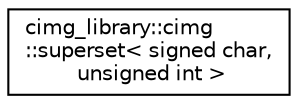 digraph G
{
  edge [fontname="Helvetica",fontsize="10",labelfontname="Helvetica",labelfontsize="10"];
  node [fontname="Helvetica",fontsize="10",shape=record];
  rankdir="LR";
  Node1 [label="cimg_library::cimg\l::superset\< signed char,\l unsigned int \>",height=0.2,width=0.4,color="black", fillcolor="white", style="filled",URL="$structcimg__library_1_1cimg_1_1superset_3_01signed_01char_00_01unsigned_01int_01_4.html"];
}
